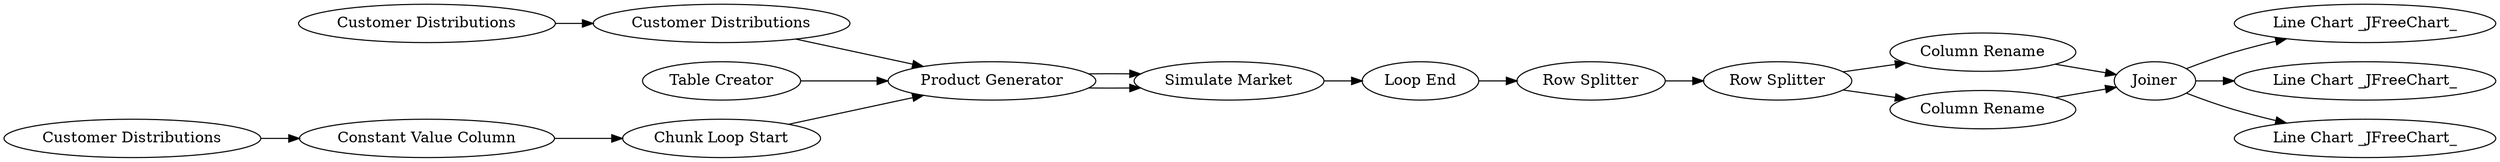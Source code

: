 digraph {
	1 [label="Customer Distributions"]
	2 [label="Customer Distributions"]
	7 [label="Product Generator"]
	13 [label="Table Creator"]
	15 [label="Customer Distributions"]
	17 [label="Simulate Market"]
	18 [label="Loop End"]
	19 [label="Row Splitter"]
	20 [label="Row Splitter"]
	43 [label="Line Chart _JFreeChart_"]
	44 [label="Line Chart _JFreeChart_"]
	45 [label="Line Chart _JFreeChart_"]
	49 [label="Chunk Loop Start"]
	50 [label="Constant Value Column"]
	51 [label="Column Rename"]
	52 [label="Column Rename"]
	53 [label=Joiner]
	1 -> 2
	2 -> 7
	7 -> 17
	7 -> 17
	13 -> 7
	15 -> 50
	17 -> 18
	18 -> 19
	19 -> 20
	20 -> 52
	20 -> 51
	49 -> 7
	50 -> 49
	51 -> 53
	52 -> 53
	53 -> 45
	53 -> 44
	53 -> 43
	rankdir=LR
}
